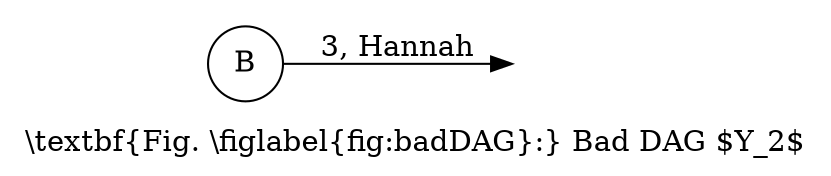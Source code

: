 digraph G {
  graph [
    texmode=raw,
    label="\\textbf{Fig. \\figlabel{fig:badDAG}:} Bad DAG $Y_2$"
  ];
  node [shape="circle", texmode=math];
  edge [texmode=math];
  rankdir=LR;

  B -> bar [label="3, Hannah"];

  bar [style=invis];
}
